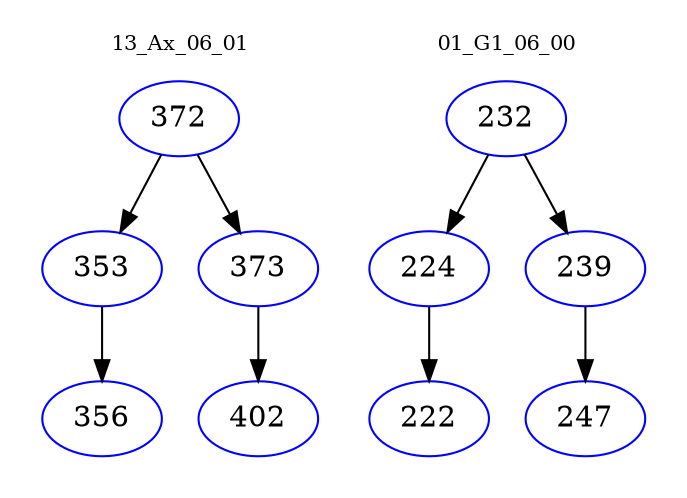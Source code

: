 digraph{
subgraph cluster_0 {
color = white
label = "13_Ax_06_01";
fontsize=10;
T0_372 [label="372", color="blue"]
T0_372 -> T0_353 [color="black"]
T0_353 [label="353", color="blue"]
T0_353 -> T0_356 [color="black"]
T0_356 [label="356", color="blue"]
T0_372 -> T0_373 [color="black"]
T0_373 [label="373", color="blue"]
T0_373 -> T0_402 [color="black"]
T0_402 [label="402", color="blue"]
}
subgraph cluster_1 {
color = white
label = "01_G1_06_00";
fontsize=10;
T1_232 [label="232", color="blue"]
T1_232 -> T1_224 [color="black"]
T1_224 [label="224", color="blue"]
T1_224 -> T1_222 [color="black"]
T1_222 [label="222", color="blue"]
T1_232 -> T1_239 [color="black"]
T1_239 [label="239", color="blue"]
T1_239 -> T1_247 [color="black"]
T1_247 [label="247", color="blue"]
}
}
